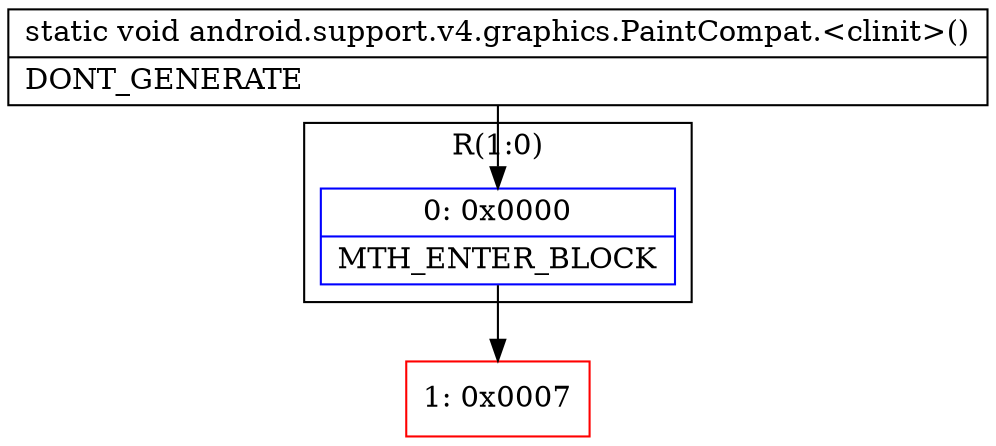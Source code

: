 digraph "CFG forandroid.support.v4.graphics.PaintCompat.\<clinit\>()V" {
subgraph cluster_Region_1417926755 {
label = "R(1:0)";
node [shape=record,color=blue];
Node_0 [shape=record,label="{0\:\ 0x0000|MTH_ENTER_BLOCK\l}"];
}
Node_1 [shape=record,color=red,label="{1\:\ 0x0007}"];
MethodNode[shape=record,label="{static void android.support.v4.graphics.PaintCompat.\<clinit\>()  | DONT_GENERATE\l}"];
MethodNode -> Node_0;
Node_0 -> Node_1;
}

